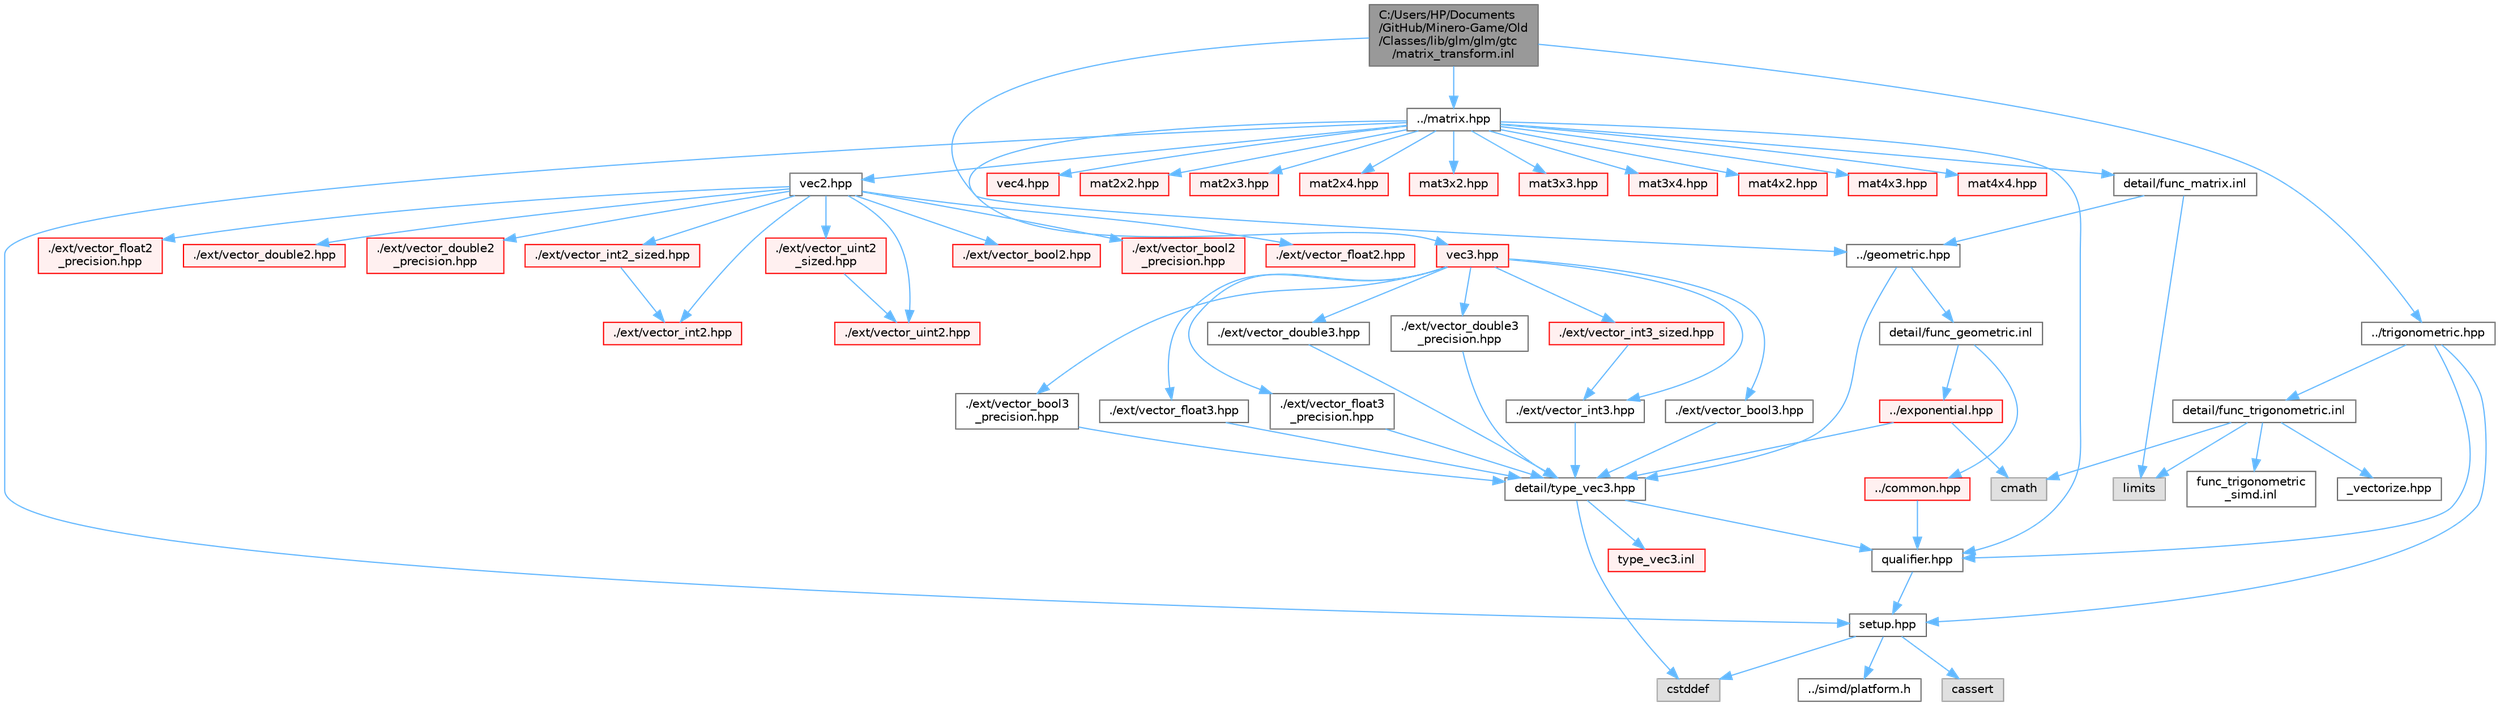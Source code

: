 digraph "C:/Users/HP/Documents/GitHub/Minero-Game/Old/Classes/lib/glm/glm/gtc/matrix_transform.inl"
{
 // LATEX_PDF_SIZE
  bgcolor="transparent";
  edge [fontname=Helvetica,fontsize=10,labelfontname=Helvetica,labelfontsize=10];
  node [fontname=Helvetica,fontsize=10,shape=box,height=0.2,width=0.4];
  Node1 [id="Node000001",label="C:/Users/HP/Documents\l/GitHub/Minero-Game/Old\l/Classes/lib/glm/glm/gtc\l/matrix_transform.inl",height=0.2,width=0.4,color="gray40", fillcolor="grey60", style="filled", fontcolor="black",tooltip=" "];
  Node1 -> Node2 [id="edge70_Node000001_Node000002",color="steelblue1",style="solid",tooltip=" "];
  Node2 [id="Node000002",label="../geometric.hpp",height=0.2,width=0.4,color="grey40", fillcolor="white", style="filled",URL="$_old_2_classes_2lib_2glm_2glm_2geometric_8hpp.html",tooltip=" "];
  Node2 -> Node3 [id="edge71_Node000002_Node000003",color="steelblue1",style="solid",tooltip=" "];
  Node3 [id="Node000003",label="detail/type_vec3.hpp",height=0.2,width=0.4,color="grey40", fillcolor="white", style="filled",URL="$_old_2_classes_2lib_2glm_2glm_2detail_2type__vec3_8hpp.html",tooltip=" "];
  Node3 -> Node4 [id="edge72_Node000003_Node000004",color="steelblue1",style="solid",tooltip=" "];
  Node4 [id="Node000004",label="qualifier.hpp",height=0.2,width=0.4,color="grey40", fillcolor="white", style="filled",URL="$_old_2_classes_2lib_2glm_2glm_2detail_2qualifier_8hpp.html",tooltip=" "];
  Node4 -> Node5 [id="edge73_Node000004_Node000005",color="steelblue1",style="solid",tooltip=" "];
  Node5 [id="Node000005",label="setup.hpp",height=0.2,width=0.4,color="grey40", fillcolor="white", style="filled",URL="$_old_2_classes_2lib_2glm_2glm_2detail_2setup_8hpp.html",tooltip=" "];
  Node5 -> Node6 [id="edge74_Node000005_Node000006",color="steelblue1",style="solid",tooltip=" "];
  Node6 [id="Node000006",label="cassert",height=0.2,width=0.4,color="grey60", fillcolor="#E0E0E0", style="filled",tooltip=" "];
  Node5 -> Node7 [id="edge75_Node000005_Node000007",color="steelblue1",style="solid",tooltip=" "];
  Node7 [id="Node000007",label="cstddef",height=0.2,width=0.4,color="grey60", fillcolor="#E0E0E0", style="filled",tooltip=" "];
  Node5 -> Node8 [id="edge76_Node000005_Node000008",color="steelblue1",style="solid",tooltip=" "];
  Node8 [id="Node000008",label="../simd/platform.h",height=0.2,width=0.4,color="grey40", fillcolor="white", style="filled",URL="$_old_2_classes_2lib_2glm_2glm_2simd_2platform_8h.html",tooltip=" "];
  Node3 -> Node7 [id="edge77_Node000003_Node000007",color="steelblue1",style="solid",tooltip=" "];
  Node3 -> Node9 [id="edge78_Node000003_Node000009",color="steelblue1",style="solid",tooltip=" "];
  Node9 [id="Node000009",label="type_vec3.inl",height=0.2,width=0.4,color="red", fillcolor="#FFF0F0", style="filled",URL="$_old_2_classes_2lib_2glm_2glm_2detail_2type__vec3_8inl.html",tooltip=" "];
  Node2 -> Node12 [id="edge79_Node000002_Node000012",color="steelblue1",style="solid",tooltip=" "];
  Node12 [id="Node000012",label="detail/func_geometric.inl",height=0.2,width=0.4,color="grey40", fillcolor="white", style="filled",URL="$_old_2_classes_2lib_2glm_2glm_2detail_2func__geometric_8inl.html",tooltip=" "];
  Node12 -> Node13 [id="edge80_Node000012_Node000013",color="steelblue1",style="solid",tooltip=" "];
  Node13 [id="Node000013",label="../exponential.hpp",height=0.2,width=0.4,color="red", fillcolor="#FFF0F0", style="filled",URL="$_old_2_classes_2lib_2glm_2glm_2exponential_8hpp.html",tooltip=" "];
  Node13 -> Node3 [id="edge81_Node000013_Node000003",color="steelblue1",style="solid",tooltip=" "];
  Node13 -> Node20 [id="edge82_Node000013_Node000020",color="steelblue1",style="solid",tooltip=" "];
  Node20 [id="Node000020",label="cmath",height=0.2,width=0.4,color="grey60", fillcolor="#E0E0E0", style="filled",tooltip=" "];
  Node12 -> Node26 [id="edge83_Node000012_Node000026",color="steelblue1",style="solid",tooltip=" "];
  Node26 [id="Node000026",label="../common.hpp",height=0.2,width=0.4,color="red", fillcolor="#FFF0F0", style="filled",URL="$_old_2_classes_2lib_2glm_2glm_2common_8hpp.html",tooltip=" "];
  Node26 -> Node4 [id="edge84_Node000026_Node000004",color="steelblue1",style="solid",tooltip=" "];
  Node1 -> Node30 [id="edge85_Node000001_Node000030",color="steelblue1",style="solid",tooltip=" "];
  Node30 [id="Node000030",label="../trigonometric.hpp",height=0.2,width=0.4,color="grey40", fillcolor="white", style="filled",URL="$_old_2_classes_2lib_2glm_2glm_2trigonometric_8hpp.html",tooltip=" "];
  Node30 -> Node5 [id="edge86_Node000030_Node000005",color="steelblue1",style="solid",tooltip=" "];
  Node30 -> Node4 [id="edge87_Node000030_Node000004",color="steelblue1",style="solid",tooltip=" "];
  Node30 -> Node31 [id="edge88_Node000030_Node000031",color="steelblue1",style="solid",tooltip=" "];
  Node31 [id="Node000031",label="detail/func_trigonometric.inl",height=0.2,width=0.4,color="grey40", fillcolor="white", style="filled",URL="$_old_2_classes_2lib_2glm_2glm_2detail_2func__trigonometric_8inl.html",tooltip=" "];
  Node31 -> Node25 [id="edge89_Node000031_Node000025",color="steelblue1",style="solid",tooltip=" "];
  Node25 [id="Node000025",label="_vectorize.hpp",height=0.2,width=0.4,color="grey40", fillcolor="white", style="filled",URL="$_old_2_classes_2lib_2glm_2glm_2detail_2__vectorize_8hpp.html",tooltip=" "];
  Node31 -> Node20 [id="edge90_Node000031_Node000020",color="steelblue1",style="solid",tooltip=" "];
  Node31 -> Node11 [id="edge91_Node000031_Node000011",color="steelblue1",style="solid",tooltip=" "];
  Node11 [id="Node000011",label="limits",height=0.2,width=0.4,color="grey60", fillcolor="#E0E0E0", style="filled",tooltip=" "];
  Node31 -> Node32 [id="edge92_Node000031_Node000032",color="steelblue1",style="solid",tooltip=" "];
  Node32 [id="Node000032",label="func_trigonometric\l_simd.inl",height=0.2,width=0.4,color="grey40", fillcolor="white", style="filled",URL="$_old_2_classes_2lib_2glm_2glm_2detail_2func__trigonometric__simd_8inl.html",tooltip=" "];
  Node1 -> Node33 [id="edge93_Node000001_Node000033",color="steelblue1",style="solid",tooltip=" "];
  Node33 [id="Node000033",label="../matrix.hpp",height=0.2,width=0.4,color="grey40", fillcolor="white", style="filled",URL="$_old_2_classes_2lib_2glm_2glm_2matrix_8hpp.html",tooltip=" "];
  Node33 -> Node4 [id="edge94_Node000033_Node000004",color="steelblue1",style="solid",tooltip=" "];
  Node33 -> Node5 [id="edge95_Node000033_Node000005",color="steelblue1",style="solid",tooltip=" "];
  Node33 -> Node34 [id="edge96_Node000033_Node000034",color="steelblue1",style="solid",tooltip=" "];
  Node34 [id="Node000034",label="vec2.hpp",height=0.2,width=0.4,color="grey40", fillcolor="white", style="filled",URL="$_old_2_classes_2lib_2glm_2glm_2vec2_8hpp.html",tooltip=" "];
  Node34 -> Node35 [id="edge97_Node000034_Node000035",color="steelblue1",style="solid",tooltip=" "];
  Node35 [id="Node000035",label="./ext/vector_bool2.hpp",height=0.2,width=0.4,color="red", fillcolor="#FFF0F0", style="filled",URL="$_old_2_classes_2lib_2glm_2glm_2ext_2vector__bool2_8hpp.html",tooltip=" "];
  Node34 -> Node36 [id="edge98_Node000034_Node000036",color="steelblue1",style="solid",tooltip=" "];
  Node36 [id="Node000036",label="./ext/vector_bool2\l_precision.hpp",height=0.2,width=0.4,color="red", fillcolor="#FFF0F0", style="filled",URL="$_old_2_classes_2lib_2glm_2glm_2ext_2vector__bool2__precision_8hpp.html",tooltip=" "];
  Node34 -> Node37 [id="edge99_Node000034_Node000037",color="steelblue1",style="solid",tooltip=" "];
  Node37 [id="Node000037",label="./ext/vector_float2.hpp",height=0.2,width=0.4,color="red", fillcolor="#FFF0F0", style="filled",URL="$_old_2_classes_2lib_2glm_2glm_2ext_2vector__float2_8hpp.html",tooltip=" "];
  Node34 -> Node38 [id="edge100_Node000034_Node000038",color="steelblue1",style="solid",tooltip=" "];
  Node38 [id="Node000038",label="./ext/vector_float2\l_precision.hpp",height=0.2,width=0.4,color="red", fillcolor="#FFF0F0", style="filled",URL="$_old_2_classes_2lib_2glm_2glm_2ext_2vector__float2__precision_8hpp.html",tooltip=" "];
  Node34 -> Node39 [id="edge101_Node000034_Node000039",color="steelblue1",style="solid",tooltip=" "];
  Node39 [id="Node000039",label="./ext/vector_double2.hpp",height=0.2,width=0.4,color="red", fillcolor="#FFF0F0", style="filled",URL="$_old_2_classes_2lib_2glm_2glm_2ext_2vector__double2_8hpp.html",tooltip=" "];
  Node34 -> Node40 [id="edge102_Node000034_Node000040",color="steelblue1",style="solid",tooltip=" "];
  Node40 [id="Node000040",label="./ext/vector_double2\l_precision.hpp",height=0.2,width=0.4,color="red", fillcolor="#FFF0F0", style="filled",URL="$_old_2_classes_2lib_2glm_2glm_2ext_2vector__double2__precision_8hpp.html",tooltip=" "];
  Node34 -> Node41 [id="edge103_Node000034_Node000041",color="steelblue1",style="solid",tooltip=" "];
  Node41 [id="Node000041",label="./ext/vector_int2.hpp",height=0.2,width=0.4,color="red", fillcolor="#FFF0F0", style="filled",URL="$_old_2_classes_2lib_2glm_2glm_2ext_2vector__int2_8hpp.html",tooltip=" "];
  Node34 -> Node42 [id="edge104_Node000034_Node000042",color="steelblue1",style="solid",tooltip=" "];
  Node42 [id="Node000042",label="./ext/vector_int2_sized.hpp",height=0.2,width=0.4,color="red", fillcolor="#FFF0F0", style="filled",URL="$_old_2_classes_2lib_2glm_2glm_2ext_2vector__int2__sized_8hpp.html",tooltip=" "];
  Node42 -> Node41 [id="edge105_Node000042_Node000041",color="steelblue1",style="solid",tooltip=" "];
  Node34 -> Node44 [id="edge106_Node000034_Node000044",color="steelblue1",style="solid",tooltip=" "];
  Node44 [id="Node000044",label="./ext/vector_uint2.hpp",height=0.2,width=0.4,color="red", fillcolor="#FFF0F0", style="filled",URL="$_old_2_classes_2lib_2glm_2glm_2ext_2vector__uint2_8hpp.html",tooltip=" "];
  Node34 -> Node45 [id="edge107_Node000034_Node000045",color="steelblue1",style="solid",tooltip=" "];
  Node45 [id="Node000045",label="./ext/vector_uint2\l_sized.hpp",height=0.2,width=0.4,color="red", fillcolor="#FFF0F0", style="filled",URL="$_old_2_classes_2lib_2glm_2glm_2ext_2vector__uint2__sized_8hpp.html",tooltip=" "];
  Node45 -> Node44 [id="edge108_Node000045_Node000044",color="steelblue1",style="solid",tooltip=" "];
  Node33 -> Node47 [id="edge109_Node000033_Node000047",color="steelblue1",style="solid",tooltip=" "];
  Node47 [id="Node000047",label="vec3.hpp",height=0.2,width=0.4,color="red", fillcolor="#FFF0F0", style="filled",URL="$_old_2_classes_2lib_2glm_2glm_2vec3_8hpp.html",tooltip=" "];
  Node47 -> Node48 [id="edge110_Node000047_Node000048",color="steelblue1",style="solid",tooltip=" "];
  Node48 [id="Node000048",label="./ext/vector_bool3.hpp",height=0.2,width=0.4,color="grey40", fillcolor="white", style="filled",URL="$_old_2_classes_2lib_2glm_2glm_2ext_2vector__bool3_8hpp.html",tooltip=" "];
  Node48 -> Node3 [id="edge111_Node000048_Node000003",color="steelblue1",style="solid",tooltip=" "];
  Node47 -> Node49 [id="edge112_Node000047_Node000049",color="steelblue1",style="solid",tooltip=" "];
  Node49 [id="Node000049",label="./ext/vector_bool3\l_precision.hpp",height=0.2,width=0.4,color="grey40", fillcolor="white", style="filled",URL="$_old_2_classes_2lib_2glm_2glm_2ext_2vector__bool3__precision_8hpp.html",tooltip=" "];
  Node49 -> Node3 [id="edge113_Node000049_Node000003",color="steelblue1",style="solid",tooltip=" "];
  Node47 -> Node50 [id="edge114_Node000047_Node000050",color="steelblue1",style="solid",tooltip=" "];
  Node50 [id="Node000050",label="./ext/vector_float3.hpp",height=0.2,width=0.4,color="grey40", fillcolor="white", style="filled",URL="$_old_2_classes_2lib_2glm_2glm_2ext_2vector__float3_8hpp.html",tooltip=" "];
  Node50 -> Node3 [id="edge115_Node000050_Node000003",color="steelblue1",style="solid",tooltip=" "];
  Node47 -> Node51 [id="edge116_Node000047_Node000051",color="steelblue1",style="solid",tooltip=" "];
  Node51 [id="Node000051",label="./ext/vector_float3\l_precision.hpp",height=0.2,width=0.4,color="grey40", fillcolor="white", style="filled",URL="$_old_2_classes_2lib_2glm_2glm_2ext_2vector__float3__precision_8hpp.html",tooltip=" "];
  Node51 -> Node3 [id="edge117_Node000051_Node000003",color="steelblue1",style="solid",tooltip=" "];
  Node47 -> Node52 [id="edge118_Node000047_Node000052",color="steelblue1",style="solid",tooltip=" "];
  Node52 [id="Node000052",label="./ext/vector_double3.hpp",height=0.2,width=0.4,color="grey40", fillcolor="white", style="filled",URL="$_old_2_classes_2lib_2glm_2glm_2ext_2vector__double3_8hpp.html",tooltip=" "];
  Node52 -> Node3 [id="edge119_Node000052_Node000003",color="steelblue1",style="solid",tooltip=" "];
  Node47 -> Node53 [id="edge120_Node000047_Node000053",color="steelblue1",style="solid",tooltip=" "];
  Node53 [id="Node000053",label="./ext/vector_double3\l_precision.hpp",height=0.2,width=0.4,color="grey40", fillcolor="white", style="filled",URL="$_old_2_classes_2lib_2glm_2glm_2ext_2vector__double3__precision_8hpp.html",tooltip=" "];
  Node53 -> Node3 [id="edge121_Node000053_Node000003",color="steelblue1",style="solid",tooltip=" "];
  Node47 -> Node54 [id="edge122_Node000047_Node000054",color="steelblue1",style="solid",tooltip=" "];
  Node54 [id="Node000054",label="./ext/vector_int3.hpp",height=0.2,width=0.4,color="grey40", fillcolor="white", style="filled",URL="$_old_2_classes_2lib_2glm_2glm_2ext_2vector__int3_8hpp.html",tooltip=" "];
  Node54 -> Node3 [id="edge123_Node000054_Node000003",color="steelblue1",style="solid",tooltip=" "];
  Node47 -> Node55 [id="edge124_Node000047_Node000055",color="steelblue1",style="solid",tooltip=" "];
  Node55 [id="Node000055",label="./ext/vector_int3_sized.hpp",height=0.2,width=0.4,color="red", fillcolor="#FFF0F0", style="filled",URL="$_old_2_classes_2lib_2glm_2glm_2ext_2vector__int3__sized_8hpp.html",tooltip=" "];
  Node55 -> Node54 [id="edge125_Node000055_Node000054",color="steelblue1",style="solid",tooltip=" "];
  Node33 -> Node58 [id="edge126_Node000033_Node000058",color="steelblue1",style="solid",tooltip=" "];
  Node58 [id="Node000058",label="vec4.hpp",height=0.2,width=0.4,color="red", fillcolor="#FFF0F0", style="filled",URL="$_old_2_classes_2lib_2glm_2glm_2vec4_8hpp.html",tooltip=" "];
  Node33 -> Node69 [id="edge127_Node000033_Node000069",color="steelblue1",style="solid",tooltip=" "];
  Node69 [id="Node000069",label="mat2x2.hpp",height=0.2,width=0.4,color="red", fillcolor="#FFF0F0", style="filled",URL="$_old_2_classes_2lib_2glm_2glm_2mat2x2_8hpp.html",tooltip=" "];
  Node33 -> Node76 [id="edge128_Node000033_Node000076",color="steelblue1",style="solid",tooltip=" "];
  Node76 [id="Node000076",label="mat2x3.hpp",height=0.2,width=0.4,color="red", fillcolor="#FFF0F0", style="filled",URL="$_old_2_classes_2lib_2glm_2glm_2mat2x3_8hpp.html",tooltip=" "];
  Node33 -> Node83 [id="edge129_Node000033_Node000083",color="steelblue1",style="solid",tooltip=" "];
  Node83 [id="Node000083",label="mat2x4.hpp",height=0.2,width=0.4,color="red", fillcolor="#FFF0F0", style="filled",URL="$_old_2_classes_2lib_2glm_2glm_2mat2x4_8hpp.html",tooltip=" "];
  Node33 -> Node90 [id="edge130_Node000033_Node000090",color="steelblue1",style="solid",tooltip=" "];
  Node90 [id="Node000090",label="mat3x2.hpp",height=0.2,width=0.4,color="red", fillcolor="#FFF0F0", style="filled",URL="$_old_2_classes_2lib_2glm_2glm_2mat3x2_8hpp.html",tooltip=" "];
  Node33 -> Node97 [id="edge131_Node000033_Node000097",color="steelblue1",style="solid",tooltip=" "];
  Node97 [id="Node000097",label="mat3x3.hpp",height=0.2,width=0.4,color="red", fillcolor="#FFF0F0", style="filled",URL="$_old_2_classes_2lib_2glm_2glm_2mat3x3_8hpp.html",tooltip=" "];
  Node33 -> Node104 [id="edge132_Node000033_Node000104",color="steelblue1",style="solid",tooltip=" "];
  Node104 [id="Node000104",label="mat3x4.hpp",height=0.2,width=0.4,color="red", fillcolor="#FFF0F0", style="filled",URL="$_old_2_classes_2lib_2glm_2glm_2mat3x4_8hpp.html",tooltip=" "];
  Node33 -> Node111 [id="edge133_Node000033_Node000111",color="steelblue1",style="solid",tooltip=" "];
  Node111 [id="Node000111",label="mat4x2.hpp",height=0.2,width=0.4,color="red", fillcolor="#FFF0F0", style="filled",URL="$_old_2_classes_2lib_2glm_2glm_2mat4x2_8hpp.html",tooltip=" "];
  Node33 -> Node118 [id="edge134_Node000033_Node000118",color="steelblue1",style="solid",tooltip=" "];
  Node118 [id="Node000118",label="mat4x3.hpp",height=0.2,width=0.4,color="red", fillcolor="#FFF0F0", style="filled",URL="$_old_2_classes_2lib_2glm_2glm_2mat4x3_8hpp.html",tooltip=" "];
  Node33 -> Node125 [id="edge135_Node000033_Node000125",color="steelblue1",style="solid",tooltip=" "];
  Node125 [id="Node000125",label="mat4x4.hpp",height=0.2,width=0.4,color="red", fillcolor="#FFF0F0", style="filled",URL="$_old_2_classes_2lib_2glm_2glm_2mat4x4_8hpp.html",tooltip=" "];
  Node33 -> Node132 [id="edge136_Node000033_Node000132",color="steelblue1",style="solid",tooltip=" "];
  Node132 [id="Node000132",label="detail/func_matrix.inl",height=0.2,width=0.4,color="grey40", fillcolor="white", style="filled",URL="$_old_2_classes_2lib_2glm_2glm_2detail_2func__matrix_8inl.html",tooltip=" "];
  Node132 -> Node2 [id="edge137_Node000132_Node000002",color="steelblue1",style="solid",tooltip=" "];
  Node132 -> Node11 [id="edge138_Node000132_Node000011",color="steelblue1",style="solid",tooltip=" "];
}

